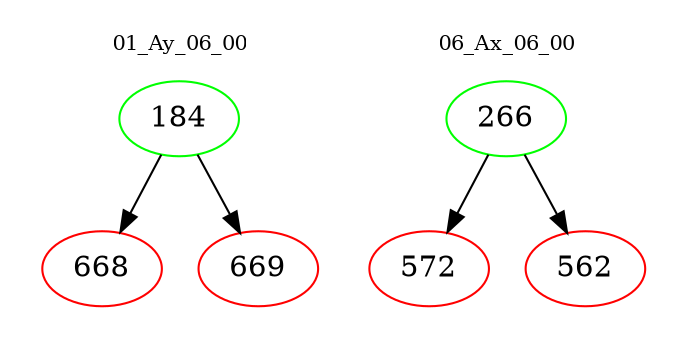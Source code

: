 digraph{
subgraph cluster_0 {
color = white
label = "01_Ay_06_00";
fontsize=10;
T0_184 [label="184", color="green"]
T0_184 -> T0_668 [color="black"]
T0_668 [label="668", color="red"]
T0_184 -> T0_669 [color="black"]
T0_669 [label="669", color="red"]
}
subgraph cluster_1 {
color = white
label = "06_Ax_06_00";
fontsize=10;
T1_266 [label="266", color="green"]
T1_266 -> T1_572 [color="black"]
T1_572 [label="572", color="red"]
T1_266 -> T1_562 [color="black"]
T1_562 [label="562", color="red"]
}
}
